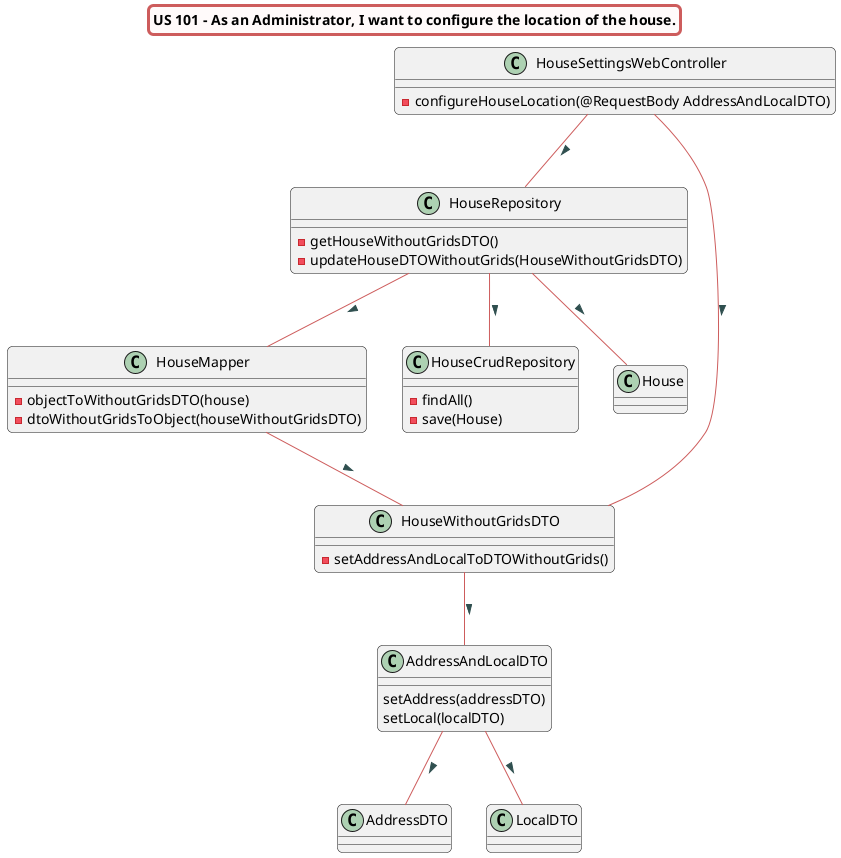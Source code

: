 @startuml

title US 101 - As an Administrator, I want to configure the location of the house.

skinparam titleBorderRoundCorner 10
skinparam titleBorderThickness 3
skinparam titleBorderColor indianred
skinparam titleBackgroundColor snow
skinparam FontName quicksand

skinparam actor {
  BorderColor indianred
  backgroundColor Snow
  }

skinparam sequence {
  LifeLineBackgroundColor indianred
  ParticipantBackgroundColor snow
}

skinparam roundcorner 10

skinparam component {
  arrowThickness 1
  ArrowFontName Verdana
  ArrowColor indianred
  ArrowFontColor darkslategrey
}


class HouseSettingsWebController
class HouseRepository
class HouseMapper
class HouseCrudRepository
class AddressAndLocalDTO
class HouseWithoutGridsDTO

HouseSettingsWebController -- HouseRepository : >
HouseSettingsWebController -- HouseWithoutGridsDTO : >

HouseRepository -- HouseCrudRepository : >
HouseRepository -- House : >
HouseRepository -- HouseMapper : >
HouseMapper -- HouseWithoutGridsDTO : >

HouseWithoutGridsDTO -- AddressAndLocalDTO : >

AddressAndLocalDTO -- AddressDTO : >
AddressAndLocalDTO -- LocalDTO : >

class HouseSettingsWebController {
-configureHouseLocation(@RequestBody AddressAndLocalDTO)
}


class HouseMapper{
- objectToWithoutGridsDTO(house)
- dtoWithoutGridsToObject(houseWithoutGridsDTO)
}

class HouseRepository {
- getHouseWithoutGridsDTO()
- updateHouseDTOWithoutGrids(HouseWithoutGridsDTO)
}

class HouseWithoutGridsDTO {
- setAddressAndLocalToDTOWithoutGrids()
}

class AddressAndLocalDTO{
setAddress(addressDTO)
setLocal(localDTO)
}

class AddressDTO{
}

class LocalDTO{
}

class HouseCrudRepository{
- findAll()
- save(House)
}

@enduml